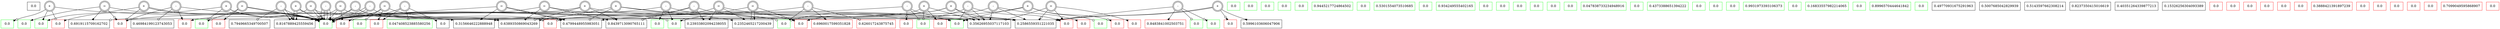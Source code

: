 digraph memprocnet{
1009697025[label=0.0, shape=box];
562120581[label=0.0, shape=box, color=green];
780041714[label=0.0, shape=box, color=green];
1920905910[label=0.0, shape=box, color=green];
1543964019[label=0.0, shape=box, color=green];
1358360632[label=0.0, shape=box, color=green];
68490767[label=0.0, shape=box, color=green];
73086177[label=0.0, shape=box, color=green];
2146214402[label=0.0, shape=box, color=green];
142635755[label=0.9445217724864502, shape=box, color=green];
687384233[label=0.0, shape=box, color=green];
1552266818[label=0.0, shape=box, color=green];
1317066370[label=0.5301554073510685, shape=box, color=green];
1820530961[label=0.0, shape=box, color=green];
316859071[label=0.934249555402165, shape=box, color=green];
1838445384[label=0.0, shape=box, color=green];
756855852[label=0.0, shape=box, color=green];
930663383[label=0.0, shape=box, color=green];
1536076980[label=0.0, shape=box, color=green];
1944882273[label=0.0, shape=box, color=green];
787771324[label=0.0, shape=box, color=green];
835958713[label=0.0, shape=box, color=green];
1120070717[label=0.047838733234948916, shape=box, color=green];
186891017[label=0.0, shape=box, color=green];
1456230805[label=0.0, shape=box, color=green];
14776[label=0.4373388651394222, shape=box, color=green];
248340232[label=0.0, shape=box, color=green];
1293553103[label=0.0, shape=box, color=green];
1770043540[label=0.0, shape=box, color=green];
30814889[label=0.047408523885580256, shape=box, color=green];
362280496[label=0.0, shape=box, color=green];
732157027[label=0.0, shape=box, color=green];
281855479[label=0.9931973393106373, shape=box, color=green];
1943593918[label=0.0, shape=box, color=green];
609225309[label=0.0, shape=box, color=green];
47739467[label=0.0, shape=box, color=green];
1345821538[label=0.0, shape=box, color=green];
1924818962[label=0.16833557982214065, shape=box, color=green];
738635926[label=0.0, shape=box, color=green];
1798528622[label=0.8996570444641842, shape=box, color=green];
2038218429[label=0.0, shape=box, color=green];
1825482906[label=0.0, shape=box, color=green];
1939820100[label=0.0, shape=box, color=green];
1607175593[label=0.0, shape=box, color=green];
750879585[label=0.23933802094238055, shape=box];
1419275323[label=0.6389350869043269, shape=box];
1659486432[label=0.49770931675291963, shape=box];
1618339035[label=0.5007685042829939, shape=box];
1543771990[label=0.46984199123743053, shape=box];
278412876[label=0.8439713090765111, shape=box];
2065823766[label=0.7949665349700507, shape=box];
1931914113[label=0.5143597662308214, shape=box];
1875238198[label=0.8237350415016619, shape=box];
658390414[label=0.2586559351221035, shape=box];
1731938754[label=0.8167889425559456, shape=box];
1701287040[label=0.40351264339877213, shape=box];
1934005122[label=0.4799448955983051, shape=box];
511604462[label=0.5996103606047906, shape=box];
11670246[label=0.2352465217200439, shape=box];
720812645[label=0.35626955037117103, shape=box];
742871788[label=0.6919115709162702, shape=box];
2123700905[label=0.15326256304093389, shape=box];
1862897195[label=0.3156646222888948, shape=box];
1549066752[label=0.0, shape=box];
1220648283[label=0.0, shape=box, color=red];
524412590[label=0.0, shape=box, color=red];
529512842[label=0.0, shape=box, color=red];
350102326[label=0.0, shape=box, color=red];
64600302[label=0.0, shape=box, color=red];
1258033979[label=0.0, shape=box, color=red];
1800580338[label=0.0, shape=box, color=red];
14187242[label=0.0, shape=box, color=red];
74291477[label=0.0, shape=box, color=red];
928855032[label=0.6960017599351828, shape=box, color=red];
1207892781[label=0.0, shape=box, color=red];
891055176[label=0.0, shape=box, color=red];
1560872501[label=0.626017243875745, shape=box, color=red];
2071376202[label=0.0, shape=box, color=red];
762425497[label=0.0, shape=box, color=red];
50406430[label=0.0, shape=box, color=red];
1072312092[label=0.8483841002503751, shape=box, color=red];
666564620[label=0.0, shape=box, color=red];
1676865588[label=0.3888421391897239, shape=box, color=red];
1652037935[label=0.0, shape=box, color=red];
985501482[label=0.0, shape=box, color=red];
1929522310[label=0.0, shape=box, color=red];
330910823[label=0.0, shape=box, color=red];
1783040078[label=0.0, shape=box, color=red];
1567780708[label=0.0, shape=box, color=red];
66010666[label=0.0, shape=box, color=red];
1339701610[label=0.0, shape=box, color=red];
2146404122[label=0.7099049595868907, shape=box, color=red];
1183776148[label=0.0, shape=box, color=red];
1437213628[label=0.0, shape=box, color=red];
353384340[label=0.0, shape=box, color=red];
1538318425[label=0.0, shape=box, color=red];
571233649[label="-", shape="doublecircle"];
571233649->1607175593[arrowhead="invodot"];
571233649->1607175593[arrowhead="inv"];
571233649->1607175593[arrowhead="odot"];
571233649->1607175593[arrowhead="normal"];
1106627427[label="=", shape="doublecircle"];
1106627427->50406430[arrowhead="invodot"];
1106627427->1419275323[arrowhead="inv"];
1106627427->1920905910[arrowhead="odot"];
1106627427->1607175593[arrowhead="normal"];
265457283[label="-", shape="doublecircle"];
265457283->1538318425[arrowhead="invodot"];
265457283->1607175593[arrowhead="inv"];
265457283->1939820100[arrowhead="odot"];
265457283->658390414[arrowhead="normal"];
1015681006[label="=", shape="doublecircle"];
1015681006->1607175593[arrowhead="invodot"];
1015681006->658390414[arrowhead="inv"];
1015681006->742871788[arrowhead="odot"];
1015681006->1607175593[arrowhead="normal"];
1217020562[label="=", shape="doublecircle"];
1217020562->1800580338[arrowhead="invodot"];
1217020562->1607175593[arrowhead="inv"];
1217020562->1339701610[arrowhead="odot"];
1217020562->1731938754[arrowhead="normal"];
846198079[label="+", shape="doublecircle"];
846198079->1731938754[arrowhead="invodot"];
846198079->1731938754[arrowhead="inv"];
846198079->720812645[arrowhead="odot"];
846198079->1607175593[arrowhead="normal"];
1878782569[label="-", shape="doublecircle"];
1878782569->750879585[arrowhead="invodot"];
1878782569->720812645[arrowhead="inv"];
1878782569->278412876[arrowhead="odot"];
1878782569->1607175593[arrowhead="normal"];
203157839[label="-", shape="doublecircle"];
203157839->720812645[arrowhead="invodot"];
203157839->1183776148[arrowhead="inv"];
203157839->1339701610[arrowhead="odot"];
203157839->658390414[arrowhead="normal"];
1825861714[label="+", shape="doublecircle"];
1825861714->720812645[arrowhead="invodot"];
1825861714->1862897195[arrowhead="inv"];
1825861714->1939820100[arrowhead="odot"];
1825861714->1437213628[arrowhead="normal"];
526246043[label="-", shape="doublecircle"];
526246043->1607175593[arrowhead="invodot"];
526246043->1731938754[arrowhead="inv"];
526246043->2065823766[arrowhead="odot"];
526246043->1731938754[arrowhead="normal"];
1279586355[label="+", shape="doublecircle"];
1279586355->1419275323[arrowhead="invodot"];
1279586355->720812645[arrowhead="inv"];
1279586355->1825482906[arrowhead="odot"];
1279586355->658390414[arrowhead="normal"];
1134291440[label="-", shape="doublecircle"];
1134291440->1607175593[arrowhead="invodot"];
1134291440->1934005122[arrowhead="inv"];
1134291440->1419275323[arrowhead="odot"];
1134291440->1207892781[arrowhead="normal"];
1472036653[label="=", shape="doublecircle"];
1472036653->248340232[arrowhead="invodot"];
1472036653->1607175593[arrowhead="inv"];
1472036653->1607175593[arrowhead="odot"];
1472036653->1929522310[arrowhead="normal"];
1687933907[label="-", shape="doublecircle"];
1687933907->1607175593[arrowhead="invodot"];
1687933907->64600302[arrowhead="inv"];
1687933907->1543771990[arrowhead="odot"];
1687933907->1207892781[arrowhead="normal"];
1634917770[label="=", shape="doublecircle"];
1634917770->750879585[arrowhead="invodot"];
1634917770->658390414[arrowhead="inv"];
1634917770->1607175593[arrowhead="odot"];
1634917770->11670246[arrowhead="normal"];
1952215748[label="-", shape="doublecircle"];
1952215748->47739467[arrowhead="invodot"];
1952215748->1072312092[arrowhead="inv"];
1952215748->1943593918[arrowhead="odot"];
1952215748->658390414[arrowhead="normal"];
161560[label="-", shape="doublecircle"];
161560->720812645[arrowhead="invodot"];
161560->14187242[arrowhead="inv"];
161560->186891017[arrowhead="odot"];
161560->350102326[arrowhead="normal"];
567855273[label="-", shape="doublecircle"];
567855273->1731938754[arrowhead="invodot"];
567855273->1825482906[arrowhead="inv"];
567855273->1560872501[arrowhead="odot"];
567855273->928855032[arrowhead="normal"];
823897661[label="=", shape="doublecircle"];
823897661->1934005122[arrowhead="invodot"];
823897661->1934005122[arrowhead="inv"];
823897661->1607175593[arrowhead="odot"];
823897661->1862897195[arrowhead="normal"];
99091695[label="=", shape="doublecircle"];
99091695->1345821538[arrowhead="invodot"];
99091695->350102326[arrowhead="inv"];
99091695->11670246[arrowhead="odot"];
99091695->11670246[arrowhead="normal"];
273432571[label="=", shape="doublecircle"];
273432571->1419275323[arrowhead="invodot"];
273432571->278412876[arrowhead="inv"];
273432571->1825482906[arrowhead="odot"];
273432571->1607175593[arrowhead="normal"];
1380093790[label="+", shape="doublecircle"];
1380093790->1419275323[arrowhead="invodot"];
1380093790->666564620[arrowhead="inv"];
1380093790->248340232[arrowhead="odot"];
1380093790->1607175593[arrowhead="normal"];
2122284990[label="+", shape="doublecircle"];
2122284990->2071376202[arrowhead="invodot"];
2122284990->511604462[arrowhead="inv"];
2122284990->658390414[arrowhead="odot"];
2122284990->658390414[arrowhead="normal"];
1863995215[label="=", shape="doublecircle"];
1863995215->64600302[arrowhead="invodot"];
1863995215->742871788[arrowhead="inv"];
1863995215->1607175593[arrowhead="odot"];
1863995215->1293553103[arrowhead="normal"];
1414403319[label="+", shape="doublecircle"];
1414403319->1783040078[arrowhead="invodot"];
1414403319->186891017[arrowhead="inv"];
1414403319->73086177[arrowhead="odot"];
1414403319->1934005122[arrowhead="normal"];
1508413531[label="-", shape="doublecircle"];
1508413531->1607175593[arrowhead="invodot"];
1508413531->1607175593[arrowhead="inv"];
1508413531->1345821538[arrowhead="odot"];
1508413531->1607175593[arrowhead="normal"];
1279125574[label="+", shape="doublecircle"];
1279125574->562120581[arrowhead="invodot"];
1279125574->687384233[arrowhead="inv"];
1279125574->666564620[arrowhead="odot"];
1279125574->1862897195[arrowhead="normal"];
1674373591[label="+", shape="doublecircle"];
1674373591->1607175593[arrowhead="invodot"];
1674373591->1607175593[arrowhead="inv"];
1674373591->64600302[arrowhead="odot"];
1674373591->687384233[arrowhead="normal"];
861762682[label="-", shape="doublecircle"];
861762682->1607175593[arrowhead="invodot"];
861762682->1345821538[arrowhead="inv"];
861762682->186891017[arrowhead="odot"];
861762682->756855852[arrowhead="normal"];
1482935406[label="+", shape="doublecircle"];
1482935406->278412876[arrowhead="invodot"];
1482935406->64600302[arrowhead="inv"];
1482935406->1419275323[arrowhead="odot"];
1482935406->186891017[arrowhead="normal"];
676136069[label="=", shape="doublecircle"];
676136069->658390414[arrowhead="invodot"];
676136069->524412590[arrowhead="inv"];
676136069->720812645[arrowhead="odot"];
676136069->14187242[arrowhead="normal"];
1830331506[label="-", shape="doublecircle"];
1830331506->1800580338[arrowhead="invodot"];
1830331506->1549066752[arrowhead="inv"];
1830331506->30814889[arrowhead="odot"];
1830331506->50406430[arrowhead="normal"];
2113699864[label="+", shape="doublecircle"];
2113699864->1419275323[arrowhead="invodot"];
2113699864->11670246[arrowhead="inv"];
2113699864->1934005122[arrowhead="odot"];
2113699864->350102326[arrowhead="normal"];
}